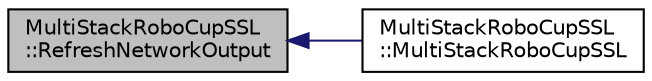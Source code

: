 digraph "MultiStackRoboCupSSL::RefreshNetworkOutput"
{
 // INTERACTIVE_SVG=YES
  edge [fontname="Helvetica",fontsize="10",labelfontname="Helvetica",labelfontsize="10"];
  node [fontname="Helvetica",fontsize="10",shape=record];
  rankdir="LR";
  Node1 [label="MultiStackRoboCupSSL\l::RefreshNetworkOutput",height=0.2,width=0.4,color="black", fillcolor="grey75", style="filled", fontcolor="black"];
  Node1 -> Node2 [dir="back",color="midnightblue",fontsize="10",style="solid",fontname="Helvetica"];
  Node2 [label="MultiStackRoboCupSSL\l::MultiStackRoboCupSSL",height=0.2,width=0.4,color="black", fillcolor="white", style="filled",URL="$d0/d9b/class_multi_stack_robo_cup_s_s_l.html#a8388b0f1da4deb8131ae7d935117db05"];
}
